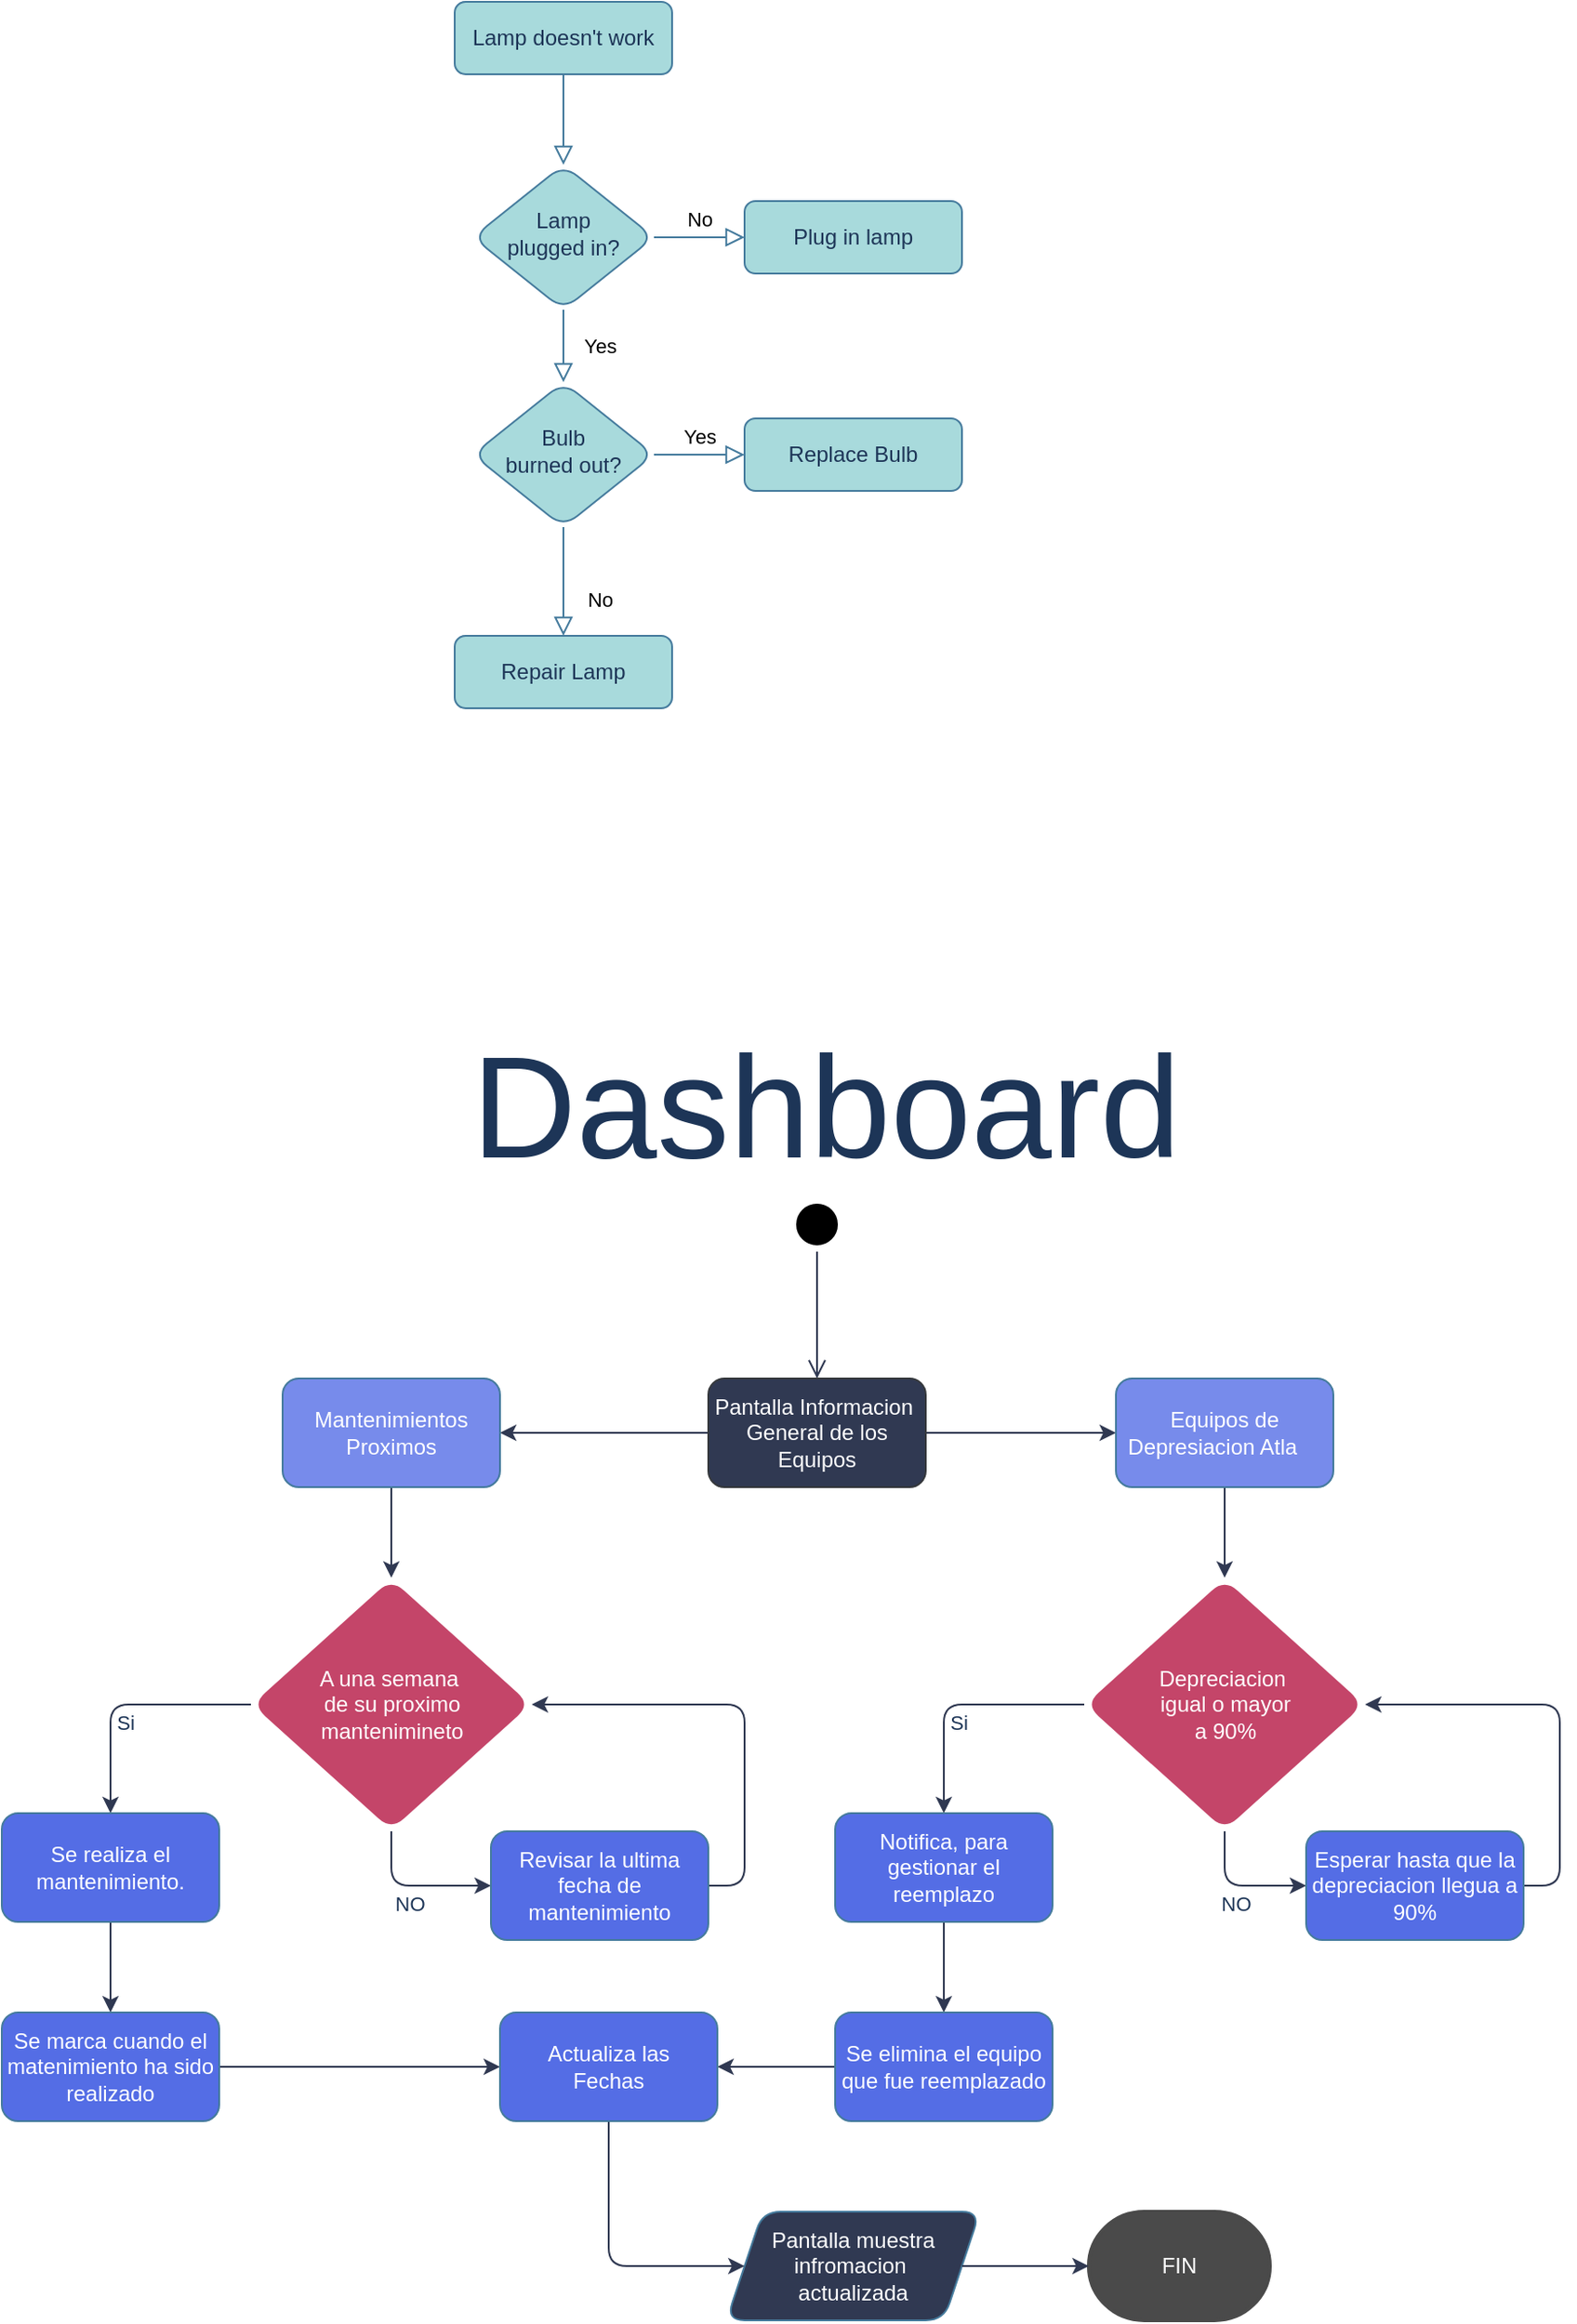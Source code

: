 <mxfile version="24.0.7" type="github">
  <diagram id="C5RBs43oDa-KdzZeNtuy" name="Page-1">
    <mxGraphModel dx="1800" dy="1096" grid="0" gridSize="10" guides="1" tooltips="1" connect="1" arrows="1" fold="1" page="0" pageScale="1" pageWidth="827" pageHeight="1169" math="0" shadow="0">
      <root>
        <mxCell id="WIyWlLk6GJQsqaUBKTNV-0" />
        <mxCell id="WIyWlLk6GJQsqaUBKTNV-1" parent="WIyWlLk6GJQsqaUBKTNV-0" />
        <mxCell id="WIyWlLk6GJQsqaUBKTNV-2" value="" style="rounded=1;html=1;jettySize=auto;orthogonalLoop=1;fontSize=11;endArrow=block;endFill=0;endSize=8;strokeWidth=1;shadow=0;labelBackgroundColor=none;edgeStyle=orthogonalEdgeStyle;strokeColor=#457B9D;fontColor=default;" parent="WIyWlLk6GJQsqaUBKTNV-1" source="WIyWlLk6GJQsqaUBKTNV-3" target="WIyWlLk6GJQsqaUBKTNV-6" edge="1">
          <mxGeometry relative="1" as="geometry" />
        </mxCell>
        <mxCell id="WIyWlLk6GJQsqaUBKTNV-3" value="Lamp doesn&#39;t work" style="rounded=1;whiteSpace=wrap;html=1;fontSize=12;glass=0;strokeWidth=1;shadow=0;labelBackgroundColor=none;fillColor=#A8DADC;strokeColor=#457B9D;fontColor=#1D3557;" parent="WIyWlLk6GJQsqaUBKTNV-1" vertex="1">
          <mxGeometry x="160" y="-130" width="120" height="40" as="geometry" />
        </mxCell>
        <mxCell id="WIyWlLk6GJQsqaUBKTNV-4" value="Yes" style="rounded=1;html=1;jettySize=auto;orthogonalLoop=1;fontSize=11;endArrow=block;endFill=0;endSize=8;strokeWidth=1;shadow=0;labelBackgroundColor=none;edgeStyle=orthogonalEdgeStyle;strokeColor=#457B9D;fontColor=default;" parent="WIyWlLk6GJQsqaUBKTNV-1" source="WIyWlLk6GJQsqaUBKTNV-6" target="WIyWlLk6GJQsqaUBKTNV-10" edge="1">
          <mxGeometry y="20" relative="1" as="geometry">
            <mxPoint as="offset" />
          </mxGeometry>
        </mxCell>
        <mxCell id="WIyWlLk6GJQsqaUBKTNV-5" value="No" style="edgeStyle=orthogonalEdgeStyle;rounded=1;html=1;jettySize=auto;orthogonalLoop=1;fontSize=11;endArrow=block;endFill=0;endSize=8;strokeWidth=1;shadow=0;labelBackgroundColor=none;strokeColor=#457B9D;fontColor=default;" parent="WIyWlLk6GJQsqaUBKTNV-1" source="WIyWlLk6GJQsqaUBKTNV-6" target="WIyWlLk6GJQsqaUBKTNV-7" edge="1">
          <mxGeometry y="10" relative="1" as="geometry">
            <mxPoint as="offset" />
          </mxGeometry>
        </mxCell>
        <mxCell id="WIyWlLk6GJQsqaUBKTNV-6" value="Lamp&lt;br&gt;plugged in?" style="rhombus;whiteSpace=wrap;html=1;shadow=0;fontFamily=Helvetica;fontSize=12;align=center;strokeWidth=1;spacing=6;spacingTop=-4;rounded=1;labelBackgroundColor=none;fillColor=#A8DADC;strokeColor=#457B9D;fontColor=#1D3557;" parent="WIyWlLk6GJQsqaUBKTNV-1" vertex="1">
          <mxGeometry x="170" y="-40" width="100" height="80" as="geometry" />
        </mxCell>
        <mxCell id="WIyWlLk6GJQsqaUBKTNV-7" value="Plug in lamp" style="rounded=1;whiteSpace=wrap;html=1;fontSize=12;glass=0;strokeWidth=1;shadow=0;labelBackgroundColor=none;fillColor=#A8DADC;strokeColor=#457B9D;fontColor=#1D3557;" parent="WIyWlLk6GJQsqaUBKTNV-1" vertex="1">
          <mxGeometry x="320" y="-20" width="120" height="40" as="geometry" />
        </mxCell>
        <mxCell id="WIyWlLk6GJQsqaUBKTNV-8" value="No" style="rounded=1;html=1;jettySize=auto;orthogonalLoop=1;fontSize=11;endArrow=block;endFill=0;endSize=8;strokeWidth=1;shadow=0;labelBackgroundColor=none;edgeStyle=orthogonalEdgeStyle;strokeColor=#457B9D;fontColor=default;" parent="WIyWlLk6GJQsqaUBKTNV-1" source="WIyWlLk6GJQsqaUBKTNV-10" target="WIyWlLk6GJQsqaUBKTNV-11" edge="1">
          <mxGeometry x="0.333" y="20" relative="1" as="geometry">
            <mxPoint as="offset" />
          </mxGeometry>
        </mxCell>
        <mxCell id="WIyWlLk6GJQsqaUBKTNV-9" value="Yes" style="edgeStyle=orthogonalEdgeStyle;rounded=1;html=1;jettySize=auto;orthogonalLoop=1;fontSize=11;endArrow=block;endFill=0;endSize=8;strokeWidth=1;shadow=0;labelBackgroundColor=none;strokeColor=#457B9D;fontColor=default;" parent="WIyWlLk6GJQsqaUBKTNV-1" source="WIyWlLk6GJQsqaUBKTNV-10" target="WIyWlLk6GJQsqaUBKTNV-12" edge="1">
          <mxGeometry y="10" relative="1" as="geometry">
            <mxPoint as="offset" />
          </mxGeometry>
        </mxCell>
        <mxCell id="WIyWlLk6GJQsqaUBKTNV-10" value="Bulb&lt;br&gt;burned out?" style="rhombus;whiteSpace=wrap;html=1;shadow=0;fontFamily=Helvetica;fontSize=12;align=center;strokeWidth=1;spacing=6;spacingTop=-4;rounded=1;labelBackgroundColor=none;fillColor=#A8DADC;strokeColor=#457B9D;fontColor=#1D3557;" parent="WIyWlLk6GJQsqaUBKTNV-1" vertex="1">
          <mxGeometry x="170" y="80" width="100" height="80" as="geometry" />
        </mxCell>
        <mxCell id="WIyWlLk6GJQsqaUBKTNV-11" value="Repair Lamp" style="rounded=1;whiteSpace=wrap;html=1;fontSize=12;glass=0;strokeWidth=1;shadow=0;labelBackgroundColor=none;fillColor=#A8DADC;strokeColor=#457B9D;fontColor=#1D3557;" parent="WIyWlLk6GJQsqaUBKTNV-1" vertex="1">
          <mxGeometry x="160" y="220" width="120" height="40" as="geometry" />
        </mxCell>
        <mxCell id="WIyWlLk6GJQsqaUBKTNV-12" value="Replace Bulb" style="rounded=1;whiteSpace=wrap;html=1;fontSize=12;glass=0;strokeWidth=1;shadow=0;labelBackgroundColor=none;fillColor=#A8DADC;strokeColor=#457B9D;fontColor=#1D3557;" parent="WIyWlLk6GJQsqaUBKTNV-1" vertex="1">
          <mxGeometry x="320" y="100" width="120" height="40" as="geometry" />
        </mxCell>
        <mxCell id="nt__oqQZL0XNKbxupTnA-4" value="Dashboard" style="text;html=1;align=center;verticalAlign=middle;whiteSpace=wrap;rounded=1;fontSize=80;labelBackgroundColor=none;fontColor=#1D3557;" vertex="1" parent="WIyWlLk6GJQsqaUBKTNV-1">
          <mxGeometry x="160" y="440" width="410" height="80" as="geometry" />
        </mxCell>
        <mxCell id="nt__oqQZL0XNKbxupTnA-49" value="" style="group;rounded=1;labelBackgroundColor=none;fontColor=#FFFFFF;fillColor=none;strokeColor=none;glass=0;shadow=0;gradientColor=none;" vertex="1" connectable="0" parent="WIyWlLk6GJQsqaUBKTNV-1">
          <mxGeometry x="-90" y="530" width="860" height="620" as="geometry" />
        </mxCell>
        <mxCell id="nt__oqQZL0XNKbxupTnA-0" value="" style="ellipse;html=1;shape=startState;fillColor=#000000;rounded=1;labelBackgroundColor=none;" vertex="1" parent="nt__oqQZL0XNKbxupTnA-49">
          <mxGeometry x="435" width="30" height="30" as="geometry" />
        </mxCell>
        <mxCell id="nt__oqQZL0XNKbxupTnA-1" value="" style="edgeStyle=orthogonalEdgeStyle;html=1;verticalAlign=bottom;endArrow=open;endSize=8;strokeColor=#303952;rounded=1;entryX=0.5;entryY=0;entryDx=0;entryDy=0;labelBackgroundColor=none;fontColor=default;" edge="1" source="nt__oqQZL0XNKbxupTnA-0" parent="nt__oqQZL0XNKbxupTnA-49" target="nt__oqQZL0XNKbxupTnA-2">
          <mxGeometry relative="1" as="geometry">
            <mxPoint x="450" y="90" as="targetPoint" />
          </mxGeometry>
        </mxCell>
        <mxCell id="nt__oqQZL0XNKbxupTnA-6" value="" style="edgeStyle=orthogonalEdgeStyle;rounded=1;orthogonalLoop=1;jettySize=auto;html=1;labelBackgroundColor=none;strokeColor=#303952;fontColor=default;" edge="1" parent="nt__oqQZL0XNKbxupTnA-49" source="nt__oqQZL0XNKbxupTnA-2" target="nt__oqQZL0XNKbxupTnA-5">
          <mxGeometry relative="1" as="geometry" />
        </mxCell>
        <mxCell id="nt__oqQZL0XNKbxupTnA-8" value="" style="edgeStyle=orthogonalEdgeStyle;rounded=1;orthogonalLoop=1;jettySize=auto;html=1;labelBackgroundColor=none;strokeColor=#303952;fontColor=default;" edge="1" parent="nt__oqQZL0XNKbxupTnA-49" source="nt__oqQZL0XNKbxupTnA-2" target="nt__oqQZL0XNKbxupTnA-7">
          <mxGeometry relative="1" as="geometry" />
        </mxCell>
        <mxCell id="nt__oqQZL0XNKbxupTnA-2" value="Pantalla Informacion&amp;nbsp;&lt;div&gt;General de los Equipos&lt;/div&gt;" style="rounded=1;whiteSpace=wrap;html=1;labelBackgroundColor=none;fillColor=#303952;strokeColor=#36393d;fontColor=#FFFFFF;" vertex="1" parent="nt__oqQZL0XNKbxupTnA-49">
          <mxGeometry x="390" y="100" width="120" height="60" as="geometry" />
        </mxCell>
        <mxCell id="nt__oqQZL0XNKbxupTnA-10" value="" style="edgeStyle=orthogonalEdgeStyle;rounded=1;orthogonalLoop=1;jettySize=auto;html=1;labelBackgroundColor=none;strokeColor=#303952;fontColor=default;" edge="1" parent="nt__oqQZL0XNKbxupTnA-49" source="nt__oqQZL0XNKbxupTnA-5" target="nt__oqQZL0XNKbxupTnA-9">
          <mxGeometry relative="1" as="geometry" />
        </mxCell>
        <mxCell id="nt__oqQZL0XNKbxupTnA-5" value="Mantenimientos Proximos" style="whiteSpace=wrap;html=1;rounded=1;labelBackgroundColor=none;fillColor=#778BEB;strokeColor=#457B9D;fontColor=#FFFFFF;" vertex="1" parent="nt__oqQZL0XNKbxupTnA-49">
          <mxGeometry x="155" y="100" width="120" height="60" as="geometry" />
        </mxCell>
        <mxCell id="nt__oqQZL0XNKbxupTnA-23" value="" style="edgeStyle=orthogonalEdgeStyle;rounded=1;orthogonalLoop=1;jettySize=auto;html=1;labelBackgroundColor=none;strokeColor=#303952;fontColor=default;" edge="1" parent="nt__oqQZL0XNKbxupTnA-49" source="nt__oqQZL0XNKbxupTnA-7" target="nt__oqQZL0XNKbxupTnA-22">
          <mxGeometry relative="1" as="geometry" />
        </mxCell>
        <mxCell id="nt__oqQZL0XNKbxupTnA-7" value="Equipos de Depresiacion Atla&lt;span style=&quot;white-space: pre;&quot;&gt;&#x9;&lt;/span&gt;" style="whiteSpace=wrap;html=1;rounded=1;labelBackgroundColor=none;fillColor=#778BEB;strokeColor=#457B9D;fontColor=#FFFFFF;" vertex="1" parent="nt__oqQZL0XNKbxupTnA-49">
          <mxGeometry x="615" y="100" width="120" height="60" as="geometry" />
        </mxCell>
        <mxCell id="nt__oqQZL0XNKbxupTnA-12" value="" style="edgeStyle=orthogonalEdgeStyle;rounded=1;orthogonalLoop=1;jettySize=auto;html=1;entryX=0;entryY=0.5;entryDx=0;entryDy=0;labelBackgroundColor=none;strokeColor=#303952;fontColor=default;" edge="1" parent="nt__oqQZL0XNKbxupTnA-49" source="nt__oqQZL0XNKbxupTnA-9" target="nt__oqQZL0XNKbxupTnA-11">
          <mxGeometry relative="1" as="geometry" />
        </mxCell>
        <mxCell id="nt__oqQZL0XNKbxupTnA-13" value="NO" style="edgeLabel;html=1;align=center;verticalAlign=middle;resizable=0;points=[];rounded=1;labelBackgroundColor=none;fontColor=#1D3557;" vertex="1" connectable="0" parent="nt__oqQZL0XNKbxupTnA-12">
          <mxGeometry x="-0.201" y="4" relative="1" as="geometry">
            <mxPoint x="6" y="14" as="offset" />
          </mxGeometry>
        </mxCell>
        <mxCell id="nt__oqQZL0XNKbxupTnA-15" value="" style="edgeStyle=orthogonalEdgeStyle;rounded=1;orthogonalLoop=1;jettySize=auto;html=1;entryX=0.5;entryY=0;entryDx=0;entryDy=0;labelBackgroundColor=none;strokeColor=#303952;fontColor=default;" edge="1" parent="nt__oqQZL0XNKbxupTnA-49" source="nt__oqQZL0XNKbxupTnA-9" target="nt__oqQZL0XNKbxupTnA-14">
          <mxGeometry relative="1" as="geometry" />
        </mxCell>
        <mxCell id="nt__oqQZL0XNKbxupTnA-16" value="Si" style="edgeLabel;html=1;align=center;verticalAlign=middle;resizable=0;points=[];rounded=1;labelBackgroundColor=none;fontColor=#1D3557;" vertex="1" connectable="0" parent="nt__oqQZL0XNKbxupTnA-15">
          <mxGeometry x="-0.007" y="2" relative="1" as="geometry">
            <mxPoint x="-1" y="8" as="offset" />
          </mxGeometry>
        </mxCell>
        <mxCell id="nt__oqQZL0XNKbxupTnA-9" value="A una semana&amp;nbsp;&lt;div&gt;de su proximo mantenimineto&lt;/div&gt;" style="rhombus;whiteSpace=wrap;html=1;rounded=1;labelBackgroundColor=none;fillColor=#C44569;strokeColor=#FFFFFF;fontColor=#FFFFFF;" vertex="1" parent="nt__oqQZL0XNKbxupTnA-49">
          <mxGeometry x="137.5" y="210" width="155" height="140" as="geometry" />
        </mxCell>
        <mxCell id="nt__oqQZL0XNKbxupTnA-41" style="edgeStyle=orthogonalEdgeStyle;rounded=1;orthogonalLoop=1;jettySize=auto;html=1;exitX=1;exitY=0.5;exitDx=0;exitDy=0;entryX=1;entryY=0.5;entryDx=0;entryDy=0;labelBackgroundColor=none;strokeColor=#303952;fontColor=default;" edge="1" parent="nt__oqQZL0XNKbxupTnA-49" source="nt__oqQZL0XNKbxupTnA-11" target="nt__oqQZL0XNKbxupTnA-9">
          <mxGeometry relative="1" as="geometry" />
        </mxCell>
        <mxCell id="nt__oqQZL0XNKbxupTnA-11" value="Revisar la ultima fecha de mantenimiento" style="whiteSpace=wrap;html=1;rounded=1;labelBackgroundColor=none;fillColor=#546DE5;strokeColor=#457B9D;fontColor=#FFFFFF;" vertex="1" parent="nt__oqQZL0XNKbxupTnA-49">
          <mxGeometry x="270" y="350" width="120" height="60" as="geometry" />
        </mxCell>
        <mxCell id="nt__oqQZL0XNKbxupTnA-18" value="" style="edgeStyle=orthogonalEdgeStyle;rounded=1;orthogonalLoop=1;jettySize=auto;html=1;labelBackgroundColor=none;strokeColor=#303952;fontColor=default;" edge="1" parent="nt__oqQZL0XNKbxupTnA-49" source="nt__oqQZL0XNKbxupTnA-14" target="nt__oqQZL0XNKbxupTnA-17">
          <mxGeometry relative="1" as="geometry" />
        </mxCell>
        <mxCell id="nt__oqQZL0XNKbxupTnA-14" value="Se realiza el mantenimiento." style="whiteSpace=wrap;html=1;rounded=1;labelBackgroundColor=none;fillColor=#546DE5;strokeColor=#457B9D;fontColor=#FFFFFF;" vertex="1" parent="nt__oqQZL0XNKbxupTnA-49">
          <mxGeometry y="340" width="120" height="60" as="geometry" />
        </mxCell>
        <mxCell id="nt__oqQZL0XNKbxupTnA-20" value="" style="edgeStyle=orthogonalEdgeStyle;rounded=1;orthogonalLoop=1;jettySize=auto;html=1;entryX=0;entryY=0.5;entryDx=0;entryDy=0;labelBackgroundColor=none;strokeColor=#303952;fontColor=default;" edge="1" parent="nt__oqQZL0XNKbxupTnA-49" source="nt__oqQZL0XNKbxupTnA-17" target="nt__oqQZL0XNKbxupTnA-46">
          <mxGeometry relative="1" as="geometry">
            <mxPoint x="270" y="480" as="targetPoint" />
            <Array as="points" />
          </mxGeometry>
        </mxCell>
        <mxCell id="nt__oqQZL0XNKbxupTnA-17" value="Se marca cuando el matenimiento ha sido realizado" style="rounded=1;whiteSpace=wrap;html=1;labelBackgroundColor=none;fillColor=#546DE5;strokeColor=#457B9D;fontColor=#FFFFFF;" vertex="1" parent="nt__oqQZL0XNKbxupTnA-49">
          <mxGeometry y="450" width="120" height="60" as="geometry" />
        </mxCell>
        <mxCell id="nt__oqQZL0XNKbxupTnA-22" value="Depreciacion&amp;nbsp;&lt;div&gt;i&lt;span style=&quot;background-color: initial;&quot;&gt;gual o mayor&lt;/span&gt;&lt;div&gt;&lt;div&gt;a 90%&lt;/div&gt;&lt;/div&gt;&lt;/div&gt;" style="rhombus;whiteSpace=wrap;html=1;rounded=1;labelBackgroundColor=none;fillColor=#C44569;strokeColor=#FFFFFF;fontColor=#FFFFFF;" vertex="1" parent="nt__oqQZL0XNKbxupTnA-49">
          <mxGeometry x="597.5" y="210" width="155" height="140" as="geometry" />
        </mxCell>
        <mxCell id="nt__oqQZL0XNKbxupTnA-24" value="" style="edgeStyle=orthogonalEdgeStyle;rounded=1;orthogonalLoop=1;jettySize=auto;html=1;entryX=0;entryY=0.5;entryDx=0;entryDy=0;exitX=0.5;exitY=1;exitDx=0;exitDy=0;labelBackgroundColor=none;strokeColor=#303952;fontColor=default;" edge="1" parent="nt__oqQZL0XNKbxupTnA-49" target="nt__oqQZL0XNKbxupTnA-29" source="nt__oqQZL0XNKbxupTnA-22">
          <mxGeometry relative="1" as="geometry">
            <mxPoint x="760" y="280" as="sourcePoint" />
          </mxGeometry>
        </mxCell>
        <mxCell id="nt__oqQZL0XNKbxupTnA-25" value="NO" style="edgeLabel;html=1;align=center;verticalAlign=middle;resizable=0;points=[];rounded=1;labelBackgroundColor=none;fontColor=#1D3557;" vertex="1" connectable="0" parent="nt__oqQZL0XNKbxupTnA-24">
          <mxGeometry x="-0.201" y="4" relative="1" as="geometry">
            <mxPoint x="6" y="14" as="offset" />
          </mxGeometry>
        </mxCell>
        <mxCell id="nt__oqQZL0XNKbxupTnA-26" value="" style="edgeStyle=orthogonalEdgeStyle;rounded=1;orthogonalLoop=1;jettySize=auto;html=1;entryX=0.5;entryY=0;entryDx=0;entryDy=0;labelBackgroundColor=none;strokeColor=#303952;fontColor=default;" edge="1" parent="nt__oqQZL0XNKbxupTnA-49" target="nt__oqQZL0XNKbxupTnA-31" source="nt__oqQZL0XNKbxupTnA-22">
          <mxGeometry relative="1" as="geometry">
            <mxPoint x="600" y="280" as="sourcePoint" />
          </mxGeometry>
        </mxCell>
        <mxCell id="nt__oqQZL0XNKbxupTnA-27" value="Si" style="edgeLabel;html=1;align=center;verticalAlign=middle;resizable=0;points=[];rounded=1;labelBackgroundColor=none;fontColor=#1D3557;" vertex="1" connectable="0" parent="nt__oqQZL0XNKbxupTnA-26">
          <mxGeometry x="-0.007" y="2" relative="1" as="geometry">
            <mxPoint x="-1" y="8" as="offset" />
          </mxGeometry>
        </mxCell>
        <mxCell id="nt__oqQZL0XNKbxupTnA-38" style="edgeStyle=orthogonalEdgeStyle;rounded=1;orthogonalLoop=1;jettySize=auto;html=1;exitX=1;exitY=0.5;exitDx=0;exitDy=0;entryX=1;entryY=0.5;entryDx=0;entryDy=0;labelBackgroundColor=none;strokeColor=#303952;fontColor=default;" edge="1" parent="nt__oqQZL0XNKbxupTnA-49" source="nt__oqQZL0XNKbxupTnA-29" target="nt__oqQZL0XNKbxupTnA-22">
          <mxGeometry relative="1" as="geometry">
            <Array as="points">
              <mxPoint x="860" y="380" />
              <mxPoint x="860" y="280" />
            </Array>
          </mxGeometry>
        </mxCell>
        <mxCell id="nt__oqQZL0XNKbxupTnA-29" value="Esperar hasta que la depreciacion llegua a 90%" style="whiteSpace=wrap;html=1;rounded=1;labelBackgroundColor=none;fillColor=#546DE5;strokeColor=#457B9D;fontColor=#FFFFFF;" vertex="1" parent="nt__oqQZL0XNKbxupTnA-49">
          <mxGeometry x="720" y="350" width="120" height="60" as="geometry" />
        </mxCell>
        <mxCell id="nt__oqQZL0XNKbxupTnA-30" value="" style="edgeStyle=orthogonalEdgeStyle;rounded=1;orthogonalLoop=1;jettySize=auto;html=1;labelBackgroundColor=none;strokeColor=#303952;fontColor=default;" edge="1" parent="nt__oqQZL0XNKbxupTnA-49" source="nt__oqQZL0XNKbxupTnA-31" target="nt__oqQZL0XNKbxupTnA-33">
          <mxGeometry relative="1" as="geometry" />
        </mxCell>
        <mxCell id="nt__oqQZL0XNKbxupTnA-31" value="Notifica, para gestionar el reemplazo" style="whiteSpace=wrap;html=1;rounded=1;labelBackgroundColor=none;fillColor=#546DE5;strokeColor=#457B9D;fontColor=#FFFFFF;" vertex="1" parent="nt__oqQZL0XNKbxupTnA-49">
          <mxGeometry x="460" y="340" width="120" height="60" as="geometry" />
        </mxCell>
        <mxCell id="nt__oqQZL0XNKbxupTnA-44" value="" style="edgeStyle=orthogonalEdgeStyle;rounded=1;orthogonalLoop=1;jettySize=auto;html=1;entryX=1;entryY=0.5;entryDx=0;entryDy=0;labelBackgroundColor=none;strokeColor=#303952;fontColor=default;" edge="1" parent="nt__oqQZL0XNKbxupTnA-49" source="nt__oqQZL0XNKbxupTnA-33" target="nt__oqQZL0XNKbxupTnA-46">
          <mxGeometry relative="1" as="geometry" />
        </mxCell>
        <mxCell id="nt__oqQZL0XNKbxupTnA-33" value="Se elimina el equipo que fue reemplazado" style="rounded=1;whiteSpace=wrap;html=1;labelBackgroundColor=none;fillColor=#546DE5;strokeColor=#457B9D;fontColor=#FFFFFF;" vertex="1" parent="nt__oqQZL0XNKbxupTnA-49">
          <mxGeometry x="460" y="450" width="120" height="60" as="geometry" />
        </mxCell>
        <mxCell id="nt__oqQZL0XNKbxupTnA-42" value="Pantalla muestra infromacion&amp;nbsp;&lt;div&gt;actualizada&lt;/div&gt;" style="shape=parallelogram;perimeter=parallelogramPerimeter;whiteSpace=wrap;html=1;fixedSize=1;rounded=1;labelBackgroundColor=none;fillColor=#303952;strokeColor=#457B9D;fontColor=#FFFFFF;" vertex="1" parent="nt__oqQZL0XNKbxupTnA-49">
          <mxGeometry x="400" y="560" width="140" height="60" as="geometry" />
        </mxCell>
        <mxCell id="nt__oqQZL0XNKbxupTnA-45" value="FIN" style="strokeWidth=2;html=1;shape=mxgraph.flowchart.terminator;whiteSpace=wrap;rounded=1;labelBackgroundColor=none;fillColor=#4A4A4A;strokeColor=#4A4A4A;fontColor=#FFFFFF;" vertex="1" parent="nt__oqQZL0XNKbxupTnA-49">
          <mxGeometry x="600" y="560" width="100" height="60" as="geometry" />
        </mxCell>
        <mxCell id="nt__oqQZL0XNKbxupTnA-47" style="edgeStyle=orthogonalEdgeStyle;rounded=1;orthogonalLoop=1;jettySize=auto;html=1;exitX=0.5;exitY=1;exitDx=0;exitDy=0;entryX=0;entryY=0.5;entryDx=0;entryDy=0;labelBackgroundColor=none;strokeColor=#303952;fontColor=default;" edge="1" parent="nt__oqQZL0XNKbxupTnA-49" source="nt__oqQZL0XNKbxupTnA-46" target="nt__oqQZL0XNKbxupTnA-42">
          <mxGeometry relative="1" as="geometry">
            <Array as="points">
              <mxPoint x="335" y="590" />
            </Array>
          </mxGeometry>
        </mxCell>
        <mxCell id="nt__oqQZL0XNKbxupTnA-46" value="Actualiza las&lt;div&gt;Fechas&lt;/div&gt;" style="rounded=1;whiteSpace=wrap;html=1;labelBackgroundColor=none;fillColor=#546DE5;strokeColor=#457B9D;fontColor=#FFFFFF;" vertex="1" parent="nt__oqQZL0XNKbxupTnA-49">
          <mxGeometry x="275" y="450" width="120" height="60" as="geometry" />
        </mxCell>
        <mxCell id="nt__oqQZL0XNKbxupTnA-48" style="edgeStyle=orthogonalEdgeStyle;rounded=1;orthogonalLoop=1;jettySize=auto;html=1;exitX=1;exitY=0.5;exitDx=0;exitDy=0;entryX=0;entryY=0.5;entryDx=0;entryDy=0;entryPerimeter=0;labelBackgroundColor=none;strokeColor=#303952;fontColor=default;" edge="1" parent="nt__oqQZL0XNKbxupTnA-49" source="nt__oqQZL0XNKbxupTnA-42" target="nt__oqQZL0XNKbxupTnA-45">
          <mxGeometry relative="1" as="geometry" />
        </mxCell>
      </root>
    </mxGraphModel>
  </diagram>
</mxfile>
